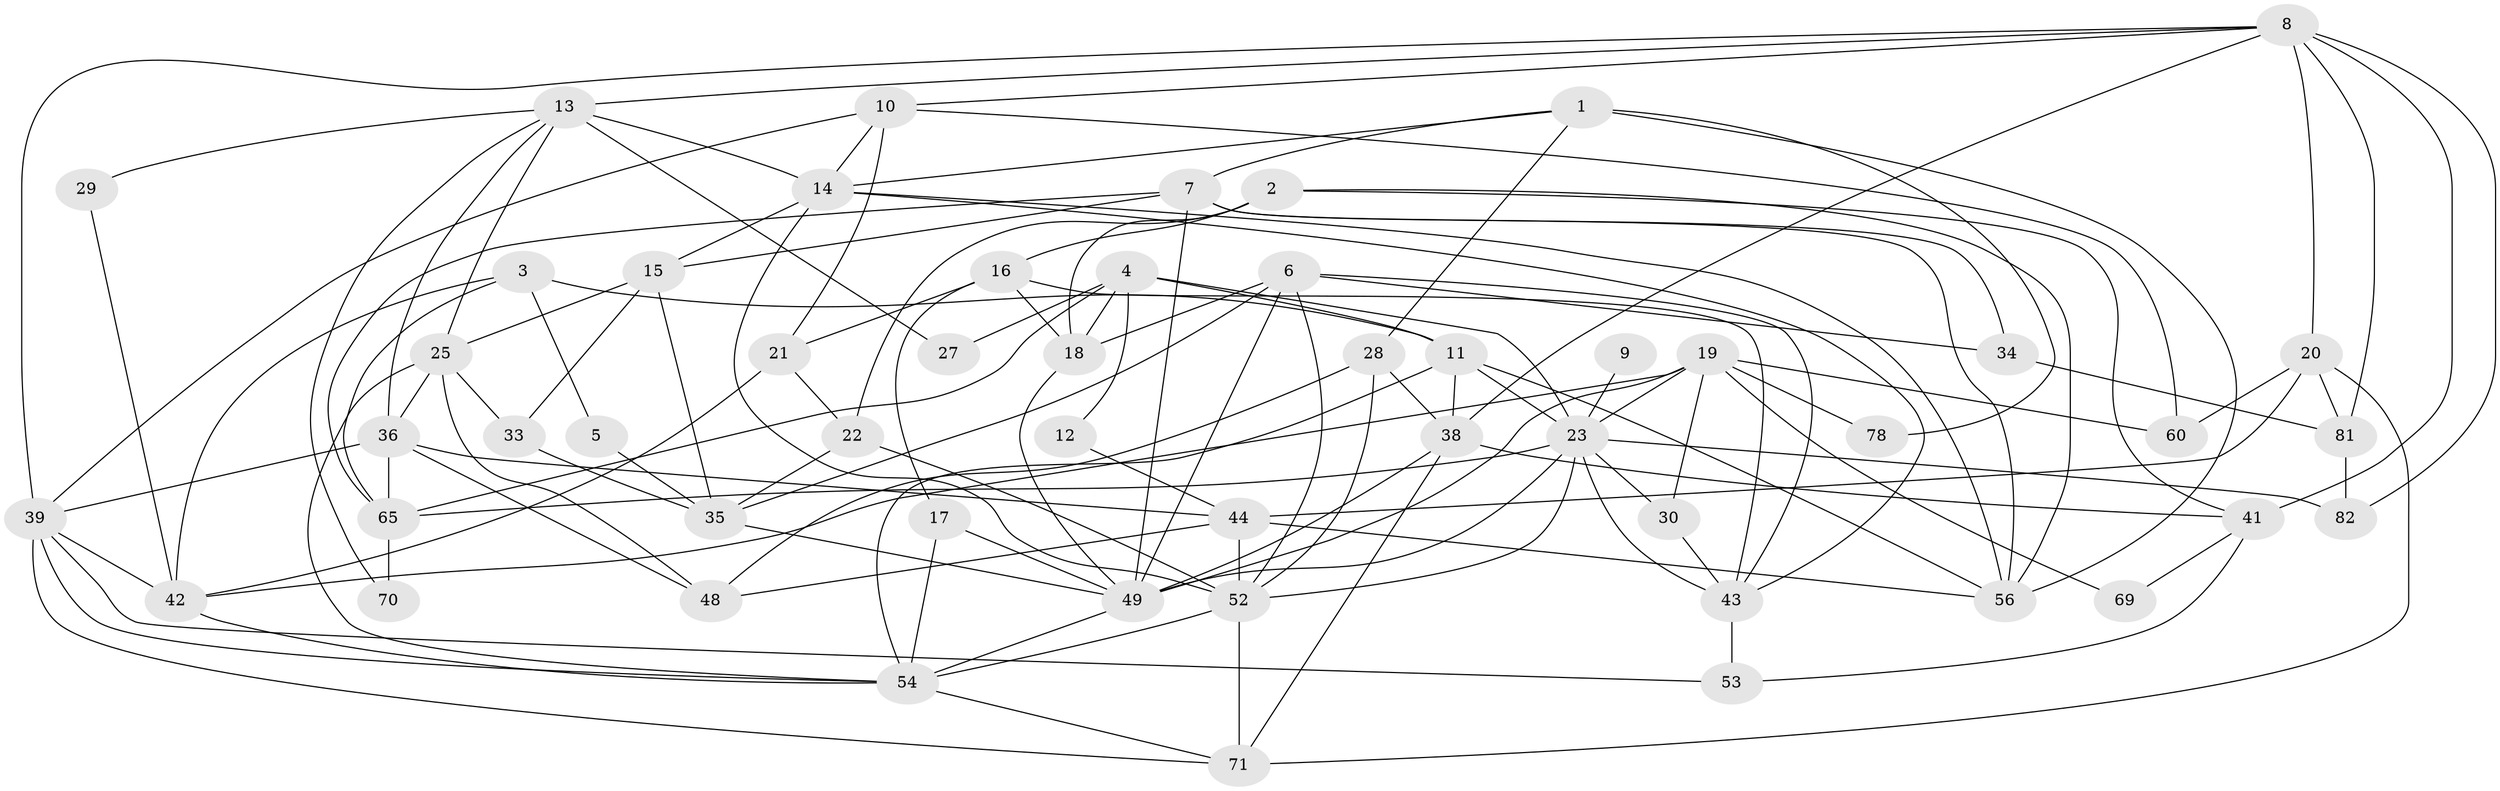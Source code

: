 // original degree distribution, {5: 0.12048192771084337, 4: 0.3132530120481928, 6: 0.08433734939759036, 2: 0.12048192771084337, 7: 0.04819277108433735, 3: 0.2891566265060241, 8: 0.024096385542168676}
// Generated by graph-tools (version 1.1) at 2025/41/03/06/25 10:41:55]
// undirected, 52 vertices, 127 edges
graph export_dot {
graph [start="1"]
  node [color=gray90,style=filled];
  1 [super="+50"];
  2;
  3 [super="+77"];
  4 [super="+75"];
  5;
  6 [super="+63"];
  7;
  8 [super="+37"];
  9;
  10;
  11 [super="+31"];
  12;
  13 [super="+32"];
  14 [super="+24"];
  15 [super="+73"];
  16 [super="+40"];
  17;
  18 [super="+55"];
  19 [super="+62"];
  20 [super="+57"];
  21 [super="+26"];
  22;
  23 [super="+61"];
  25 [super="+59"];
  27;
  28 [super="+67"];
  29;
  30;
  33;
  34;
  35 [super="+58"];
  36 [super="+51"];
  38 [super="+46"];
  39 [super="+45"];
  41 [super="+72"];
  42 [super="+76"];
  43 [super="+80"];
  44 [super="+47"];
  48;
  49 [super="+64"];
  52 [super="+83"];
  53;
  54 [super="+66"];
  56 [super="+68"];
  60;
  65 [super="+74"];
  69;
  70;
  71 [super="+79"];
  78;
  81;
  82;
  1 -- 7;
  1 -- 78;
  1 -- 14 [weight=2];
  1 -- 28;
  1 -- 56;
  2 -- 16;
  2 -- 22;
  2 -- 41;
  2 -- 56;
  2 -- 18;
  3 -- 5;
  3 -- 65;
  3 -- 42;
  3 -- 11;
  4 -- 65;
  4 -- 11 [weight=2];
  4 -- 12;
  4 -- 18;
  4 -- 23;
  4 -- 27;
  5 -- 35;
  6 -- 52;
  6 -- 49;
  6 -- 34;
  6 -- 43;
  6 -- 35;
  6 -- 18;
  7 -- 65;
  7 -- 34;
  7 -- 56;
  7 -- 15;
  7 -- 49;
  8 -- 10;
  8 -- 82;
  8 -- 41;
  8 -- 38;
  8 -- 81;
  8 -- 39;
  8 -- 13 [weight=2];
  8 -- 20;
  9 -- 23 [weight=2];
  10 -- 39;
  10 -- 21;
  10 -- 60;
  10 -- 14;
  11 -- 56;
  11 -- 38;
  11 -- 54;
  11 -- 23;
  12 -- 44;
  13 -- 27;
  13 -- 70;
  13 -- 25;
  13 -- 14;
  13 -- 29;
  13 -- 36;
  14 -- 52;
  14 -- 56;
  14 -- 43;
  14 -- 15;
  15 -- 35;
  15 -- 33;
  15 -- 25;
  16 -- 17;
  16 -- 18;
  16 -- 43;
  16 -- 21;
  17 -- 54;
  17 -- 49;
  18 -- 49;
  19 -- 69;
  19 -- 78;
  19 -- 23;
  19 -- 49;
  19 -- 42;
  19 -- 60;
  19 -- 30;
  20 -- 81;
  20 -- 71;
  20 -- 44;
  20 -- 60;
  21 -- 42;
  21 -- 22;
  22 -- 35;
  22 -- 52;
  23 -- 49;
  23 -- 65;
  23 -- 82;
  23 -- 30;
  23 -- 43;
  23 -- 52;
  25 -- 54;
  25 -- 33;
  25 -- 36;
  25 -- 48;
  28 -- 52;
  28 -- 48;
  28 -- 38;
  29 -- 42;
  30 -- 43;
  33 -- 35;
  34 -- 81;
  35 -- 49;
  36 -- 44;
  36 -- 65 [weight=2];
  36 -- 48;
  36 -- 39;
  38 -- 41;
  38 -- 71;
  38 -- 49;
  39 -- 53;
  39 -- 54;
  39 -- 71;
  39 -- 42;
  41 -- 53;
  41 -- 69;
  42 -- 54;
  43 -- 53;
  44 -- 48;
  44 -- 52 [weight=2];
  44 -- 56;
  49 -- 54;
  52 -- 71;
  52 -- 54;
  54 -- 71;
  65 -- 70 [weight=2];
  81 -- 82;
}
